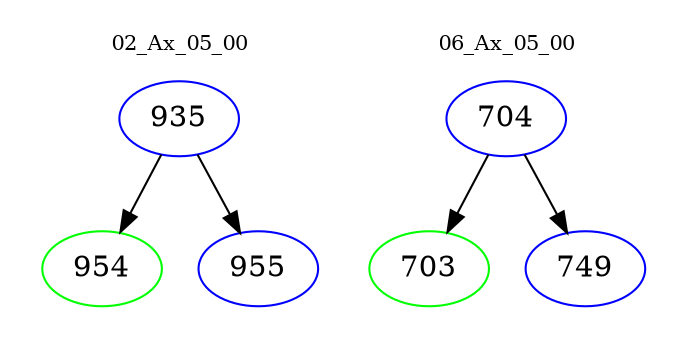 digraph{
subgraph cluster_0 {
color = white
label = "02_Ax_05_00";
fontsize=10;
T0_935 [label="935", color="blue"]
T0_935 -> T0_954 [color="black"]
T0_954 [label="954", color="green"]
T0_935 -> T0_955 [color="black"]
T0_955 [label="955", color="blue"]
}
subgraph cluster_1 {
color = white
label = "06_Ax_05_00";
fontsize=10;
T1_704 [label="704", color="blue"]
T1_704 -> T1_703 [color="black"]
T1_703 [label="703", color="green"]
T1_704 -> T1_749 [color="black"]
T1_749 [label="749", color="blue"]
}
}
